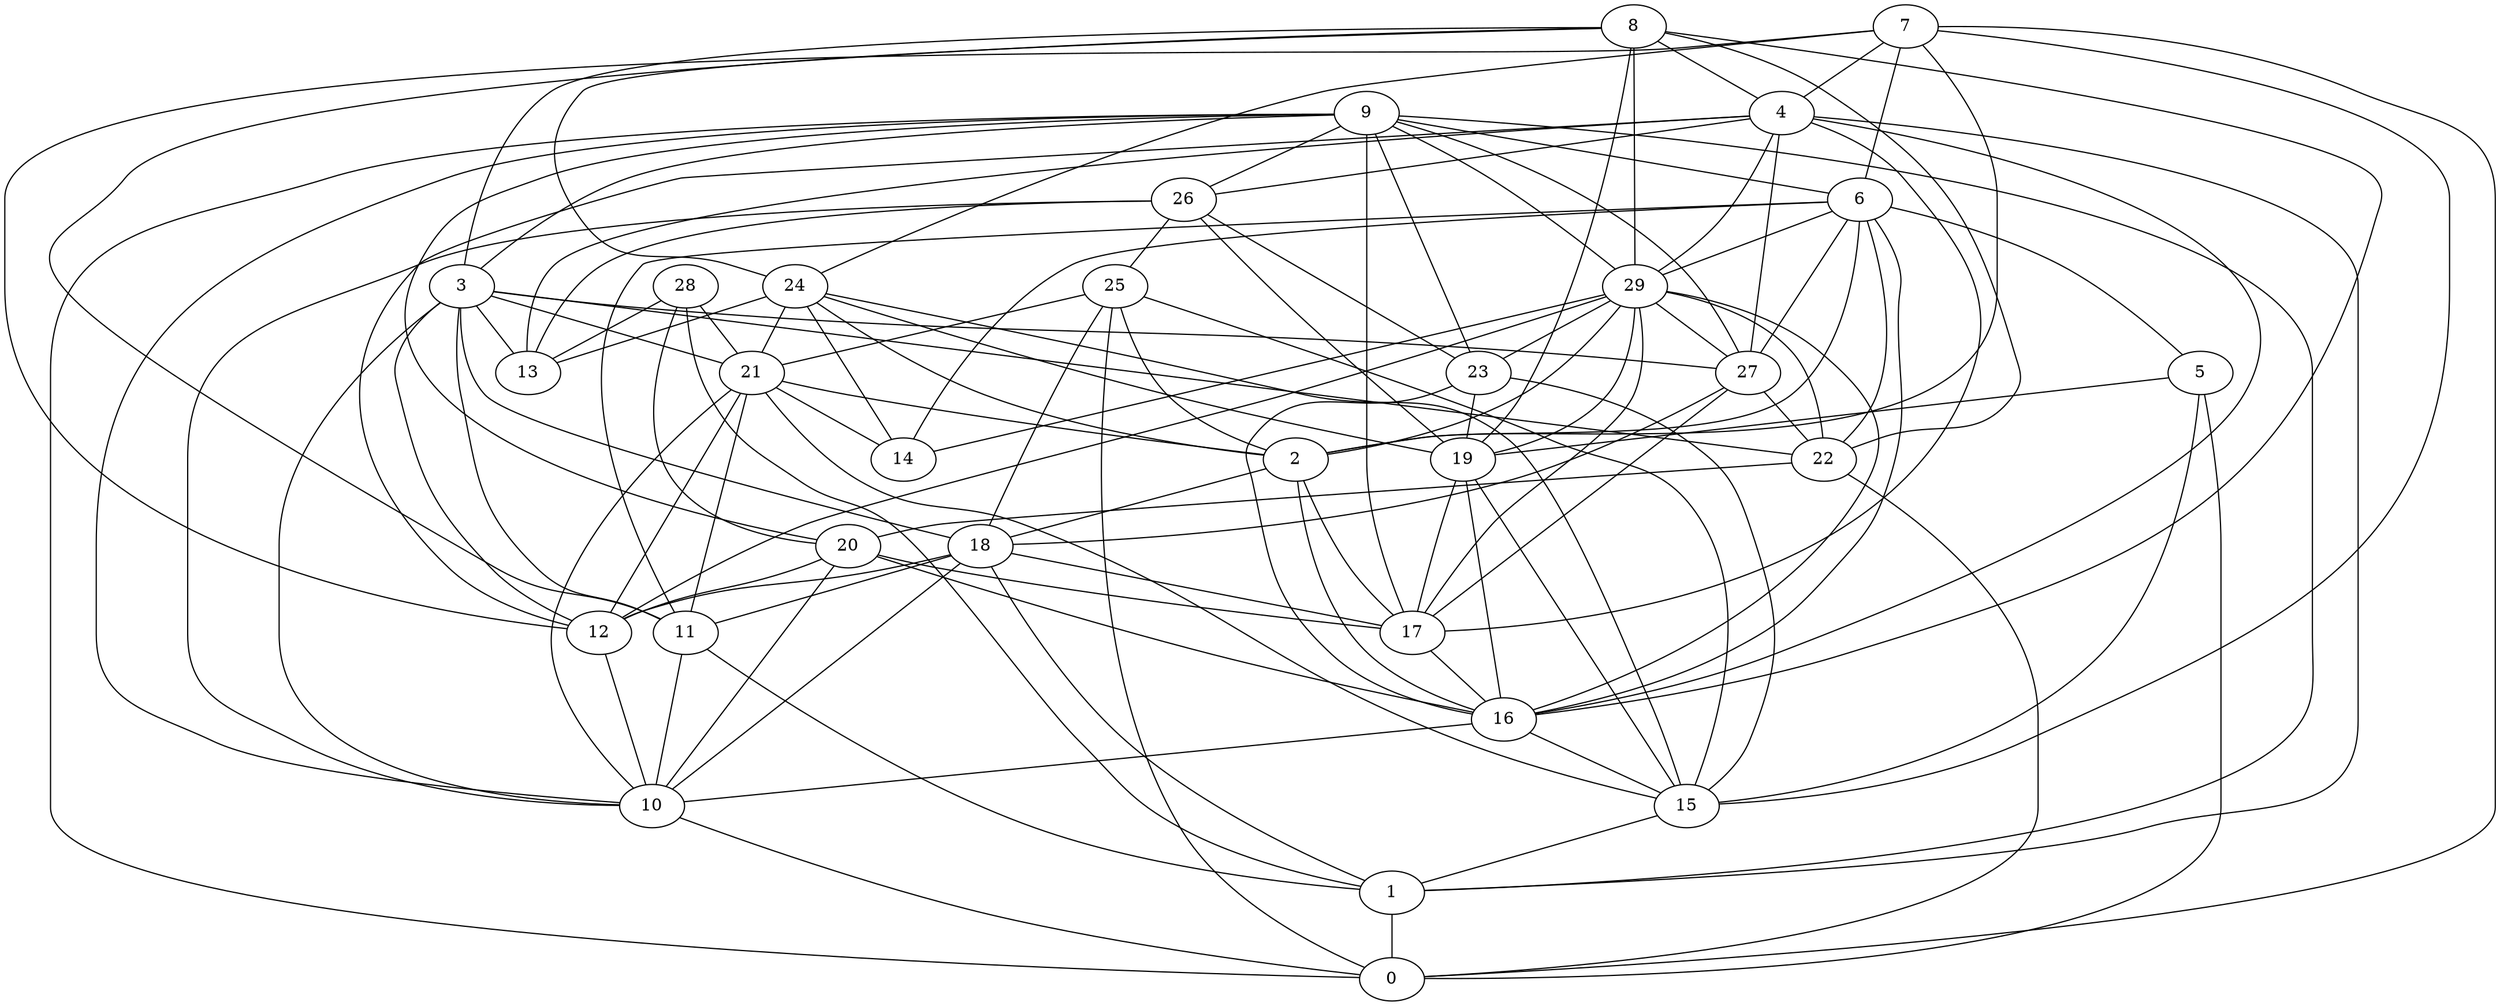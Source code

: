 digraph GG_graph {

subgraph G_graph {
edge [color = black]
"20" -> "17" [dir = none]
"26" -> "23" [dir = none]
"26" -> "13" [dir = none]
"9" -> "29" [dir = none]
"9" -> "10" [dir = none]
"1" -> "0" [dir = none]
"8" -> "3" [dir = none]
"4" -> "16" [dir = none]
"4" -> "1" [dir = none]
"4" -> "13" [dir = none]
"29" -> "14" [dir = none]
"29" -> "22" [dir = none]
"5" -> "15" [dir = none]
"18" -> "17" [dir = none]
"24" -> "15" [dir = none]
"21" -> "2" [dir = none]
"21" -> "12" [dir = none]
"21" -> "15" [dir = none]
"19" -> "15" [dir = none]
"3" -> "27" [dir = none]
"3" -> "11" [dir = none]
"3" -> "21" [dir = none]
"3" -> "18" [dir = none]
"3" -> "10" [dir = none]
"3" -> "13" [dir = none]
"6" -> "5" [dir = none]
"25" -> "2" [dir = none]
"7" -> "24" [dir = none]
"28" -> "1" [dir = none]
"24" -> "13" [dir = none]
"12" -> "10" [dir = none]
"20" -> "10" [dir = none]
"21" -> "11" [dir = none]
"17" -> "16" [dir = none]
"9" -> "27" [dir = none]
"7" -> "0" [dir = none]
"24" -> "21" [dir = none]
"27" -> "17" [dir = none]
"26" -> "19" [dir = none]
"20" -> "12" [dir = none]
"4" -> "17" [dir = none]
"24" -> "2" [dir = none]
"2" -> "18" [dir = none]
"5" -> "0" [dir = none]
"28" -> "13" [dir = none]
"9" -> "23" [dir = none]
"25" -> "21" [dir = none]
"7" -> "12" [dir = none]
"23" -> "15" [dir = none]
"11" -> "1" [dir = none]
"19" -> "17" [dir = none]
"24" -> "19" [dir = none]
"26" -> "25" [dir = none]
"5" -> "19" [dir = none]
"4" -> "26" [dir = none]
"9" -> "0" [dir = none]
"4" -> "27" [dir = none]
"6" -> "11" [dir = none]
"20" -> "16" [dir = none]
"24" -> "14" [dir = none]
"6" -> "27" [dir = none]
"16" -> "15" [dir = none]
"2" -> "17" [dir = none]
"19" -> "16" [dir = none]
"18" -> "11" [dir = none]
"6" -> "2" [dir = none]
"4" -> "29" [dir = none]
"18" -> "12" [dir = none]
"7" -> "6" [dir = none]
"9" -> "1" [dir = none]
"21" -> "10" [dir = none]
"8" -> "22" [dir = none]
"21" -> "14" [dir = none]
"22" -> "20" [dir = none]
"7" -> "4" [dir = none]
"9" -> "20" [dir = none]
"6" -> "16" [dir = none]
"23" -> "16" [dir = none]
"22" -> "0" [dir = none]
"29" -> "12" [dir = none]
"15" -> "1" [dir = none]
"4" -> "12" [dir = none]
"27" -> "22" [dir = none]
"29" -> "19" [dir = none]
"29" -> "17" [dir = none]
"9" -> "26" [dir = none]
"3" -> "12" [dir = none]
"25" -> "18" [dir = none]
"25" -> "0" [dir = none]
"6" -> "14" [dir = none]
"8" -> "4" [dir = none]
"29" -> "16" [dir = none]
"28" -> "21" [dir = none]
"25" -> "15" [dir = none]
"10" -> "0" [dir = none]
"18" -> "1" [dir = none]
"29" -> "23" [dir = none]
"8" -> "29" [dir = none]
"7" -> "2" [dir = none]
"6" -> "29" [dir = none]
"29" -> "2" [dir = none]
"28" -> "20" [dir = none]
"9" -> "3" [dir = none]
"27" -> "18" [dir = none]
"9" -> "17" [dir = none]
"3" -> "22" [dir = none]
"18" -> "10" [dir = none]
"8" -> "11" [dir = none]
"7" -> "15" [dir = none]
"8" -> "19" [dir = none]
"8" -> "16" [dir = none]
"6" -> "22" [dir = none]
"2" -> "16" [dir = none]
"26" -> "10" [dir = none]
"9" -> "6" [dir = none]
"16" -> "10" [dir = none]
"29" -> "27" [dir = none]
"11" -> "10" [dir = none]
"8" -> "24" [dir = none]
"23" -> "19" [dir = none]
}

}
